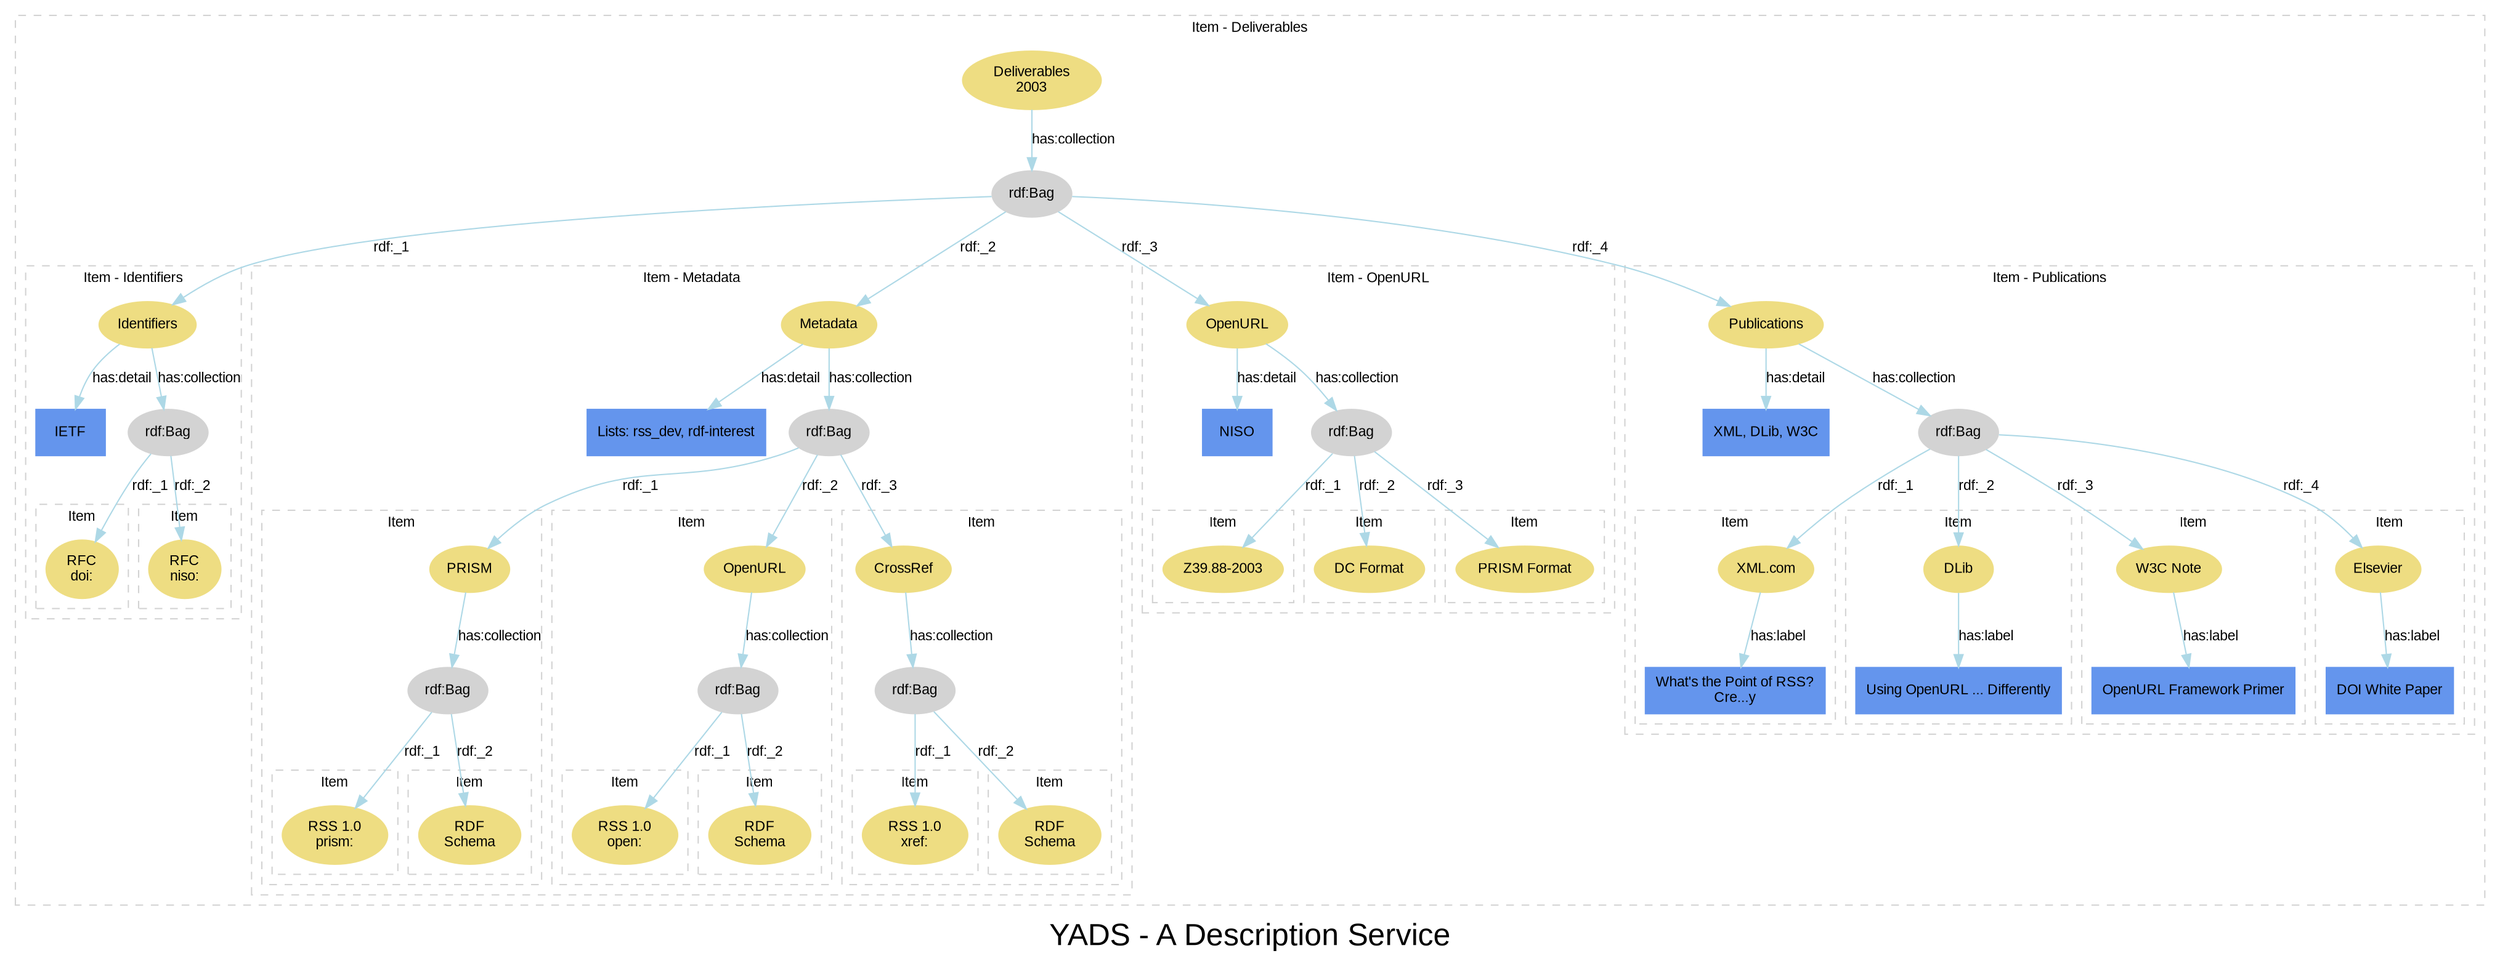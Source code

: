
digraph yads { 

graph [
  fontname=arial, fontsize=24
  label="YADS - A Description Service"
];
node [
  fontname=arial, fontsize=11, fontcolor=black,
  style=filled, color=cornflowerblue,
];
edge [
  fontname=arial, fontsize=11, fontcolor=black,
  style=filled, color=lightblue,
];
rankdir=TB;

subgraph cluster_1 {

  label="Item - Deliverables";
  fontname=arial; fontsize=11; fontcolor="black";
  style=dashed; color=lightgrey;

  ":_1" [label="Deliverables\n2003", color=lightgoldenrod];

  ":_1" -> ":_2" [label="has:collection", URL="yads#collection"];
  ":_2" [label="rdf:Bag", color=lightgrey];
  ":_2" [label="rdf:Bag", color=lightgrey, URL="rdf#Bag"];
  ":_2" -> ":_3" [label="rdf:_1", URL="rdf#_1"];
  ":_3" [label="isa:Item"]
  ":_2" -> ":_7" [label="rdf:_2", URL="rdf#_2"];
  ":_7" [label="isa:Item"]
  ":_2" -> ":_21" [label="rdf:_3", URL="rdf#_3"];
  ":_21" [label="isa:Item"]
  ":_2" -> ":_26" [label="rdf:_4", URL="rdf#_4"];
  ":_26" [label="isa:Item"]

subgraph cluster_3 {

  label="Item - Identifiers";
  fontname=arial; fontsize=11; fontcolor="black";
  style=dashed; color=lightgrey;

  ":_3" [label="Identifiers", color=lightgoldenrod];

  ":_3" -> "node_7" [label="has:detail", URL="yads#detail"];
  ":_3" -> ":_4" [label="has:collection", URL="yads#collection"];
  ":_4" [label="rdf:Bag", color=lightgrey];
  "node_7" [shape=box, label="IETF"];
  ":_4" [label="rdf:Bag", color=lightgrey, URL="rdf#Bag"];
  ":_4" -> ":_5" [label="rdf:_1", URL="rdf#_1"];
  ":_5" [label="isa:Item"]
  ":_4" -> ":_6" [label="rdf:_2", URL="rdf#_2"];
  ":_6" [label="isa:Item"]

subgraph cluster_5 {

  label="Item";
  fontname=arial; fontsize=11; fontcolor="black";
  style=dashed; color=lightgrey;

  ":_5" [label="RFC\ndoi:", color=lightgoldenrod];

}

subgraph cluster_6 {

  label="Item";
  fontname=arial; fontsize=11; fontcolor="black";
  style=dashed; color=lightgrey;

  ":_6" [label="RFC\nniso:", color=lightgoldenrod];

}

}

subgraph cluster_7 {

  label="Item - Metadata";
  fontname=arial; fontsize=11; fontcolor="black";
  style=dashed; color=lightgrey;

  ":_7" [label="Metadata", color=lightgoldenrod];

  ":_7" -> "node_15" [label="has:detail", URL="yads#detail"];
  ":_7" -> ":_8" [label="has:collection", URL="yads#collection"];
  ":_8" [label="rdf:Bag", color=lightgrey];
  "node_15" [shape=box, label="Lists: rss_dev, rdf-interest"];
  ":_8" [label="rdf:Bag", color=lightgrey, URL="rdf#Bag"];
  ":_8" -> ":_9" [label="rdf:_1", URL="rdf#_1"];
  ":_9" [label="isa:Item"]
  ":_8" -> ":_13" [label="rdf:_2", URL="rdf#_2"];
  ":_13" [label="isa:Item"]
  ":_8" -> ":_17" [label="rdf:_3", URL="rdf#_3"];
  ":_17" [label="isa:Item"]

subgraph cluster_9 {

  label="Item";
  fontname=arial; fontsize=11; fontcolor="black";
  style=dashed; color=lightgrey;

  ":_9" [label="PRISM", color=lightgoldenrod];

  ":_9" -> ":_10" [label="has:collection", URL="yads#collection"];
  ":_10" [label="rdf:Bag", color=lightgrey];
  ":_10" [label="rdf:Bag", color=lightgrey, URL="rdf#Bag"];
  ":_10" -> ":_11" [label="rdf:_1", URL="rdf#_1"];
  ":_11" [label="isa:Item"]
  ":_10" -> ":_12" [label="rdf:_2", URL="rdf#_2"];
  ":_12" [label="isa:Item"]

subgraph cluster_11 {

  label="Item";
  fontname=arial; fontsize=11; fontcolor="black";
  style=dashed; color=lightgrey;

  ":_11" [label="RSS 1.0\nprism:", color=lightgoldenrod];

}

subgraph cluster_12 {

  label="Item";
  fontname=arial; fontsize=11; fontcolor="black";
  style=dashed; color=lightgrey;

  ":_12" [label="RDF\nSchema", color=lightgoldenrod];

}

}

subgraph cluster_13 {

  label="Item";
  fontname=arial; fontsize=11; fontcolor="black";
  style=dashed; color=lightgrey;

  ":_13" [label="OpenURL", color=lightgoldenrod];

  ":_13" -> ":_14" [label="has:collection", URL="yads#collection"];
  ":_14" [label="rdf:Bag", color=lightgrey];
  ":_14" [label="rdf:Bag", color=lightgrey, URL="rdf#Bag"];
  ":_14" -> ":_15" [label="rdf:_1", URL="rdf#_1"];
  ":_15" [label="isa:Item"]
  ":_14" -> ":_16" [label="rdf:_2", URL="rdf#_2"];
  ":_16" [label="isa:Item"]

subgraph cluster_15 {

  label="Item";
  fontname=arial; fontsize=11; fontcolor="black";
  style=dashed; color=lightgrey;

  ":_15" [label="RSS 1.0\nopen:", color=lightgoldenrod];

}

subgraph cluster_16 {

  label="Item";
  fontname=arial; fontsize=11; fontcolor="black";
  style=dashed; color=lightgrey;

  ":_16" [label="RDF\nSchema", color=lightgoldenrod];

}

}

subgraph cluster_17 {

  label="Item";
  fontname=arial; fontsize=11; fontcolor="black";
  style=dashed; color=lightgrey;

  ":_17" [label="CrossRef", color=lightgoldenrod];

  ":_17" -> ":_18" [label="has:collection", URL="yads#collection"];
  ":_18" [label="rdf:Bag", color=lightgrey];
  ":_18" [label="rdf:Bag", color=lightgrey, URL="rdf#Bag"];
  ":_18" -> ":_19" [label="rdf:_1", URL="rdf#_1"];
  ":_19" [label="isa:Item"]
  ":_18" -> ":_20" [label="rdf:_2", URL="rdf#_2"];
  ":_20" [label="isa:Item"]

subgraph cluster_19 {

  label="Item";
  fontname=arial; fontsize=11; fontcolor="black";
  style=dashed; color=lightgrey;

  ":_19" [label="RSS 1.0\nxref:", color=lightgoldenrod];

}

subgraph cluster_20 {

  label="Item";
  fontname=arial; fontsize=11; fontcolor="black";
  style=dashed; color=lightgrey;

  ":_20" [label="RDF\nSchema", color=lightgoldenrod];

}

}

}

subgraph cluster_21 {

  label="Item - OpenURL";
  fontname=arial; fontsize=11; fontcolor="black";
  style=dashed; color=lightgrey;

  ":_21" [label="OpenURL", color=lightgoldenrod];

  ":_21" -> "node_40" [label="has:detail", URL="yads#detail"];
  ":_21" -> ":_22" [label="has:collection", URL="yads#collection"];
  ":_22" [label="rdf:Bag", color=lightgrey];
  "node_40" [shape=box, label="NISO"];
  ":_22" [label="rdf:Bag", color=lightgrey, URL="rdf#Bag"];
  ":_22" -> ":_23" [label="rdf:_1", URL="rdf#_1"];
  ":_23" [label="isa:Item"]
  ":_22" -> ":_24" [label="rdf:_2", URL="rdf#_2"];
  ":_24" [label="isa:Item"]
  ":_22" -> ":_25" [label="rdf:_3", URL="rdf#_3"];
  ":_25" [label="isa:Item"]

subgraph cluster_23 {

  label="Item";
  fontname=arial; fontsize=11; fontcolor="black";
  style=dashed; color=lightgrey;

  ":_23" [label="Z39.88-2003", color=lightgoldenrod];

}

subgraph cluster_24 {

  label="Item";
  fontname=arial; fontsize=11; fontcolor="black";
  style=dashed; color=lightgrey;

  ":_24" [label="DC Format", color=lightgoldenrod];

}

subgraph cluster_25 {

  label="Item";
  fontname=arial; fontsize=11; fontcolor="black";
  style=dashed; color=lightgrey;

  ":_25" [label="PRISM Format", color=lightgoldenrod];

}

}

subgraph cluster_26 {

  label="Item - Publications";
  fontname=arial; fontsize=11; fontcolor="black";
  style=dashed; color=lightgrey;

  ":_26" [label="Publications", color=lightgoldenrod];

  ":_26" -> "node_50" [label="has:detail", URL="yads#detail"];
  ":_26" -> ":_27" [label="has:collection", URL="yads#collection"];
  ":_27" [label="rdf:Bag", color=lightgrey];
  "node_50" [shape=box, label="XML, DLib, W3C"];
  ":_27" [label="rdf:Bag", color=lightgrey, URL="rdf#Bag"];
  ":_27" -> ":_28" [label="rdf:_1", URL="rdf#_1"];
  ":_28" [label="isa:Item"]
  ":_27" -> ":_29" [label="rdf:_2", URL="rdf#_2"];
  ":_29" [label="isa:Item"]
  ":_27" -> ":_30" [label="rdf:_3", URL="rdf#_3"];
  ":_30" [label="isa:Item"]
  ":_27" -> ":_31" [label="rdf:_4", URL="rdf#_4"];
  ":_31" [label="isa:Item"]

subgraph cluster_28 {

  label="Item";
  fontname=arial; fontsize=11; fontcolor="black";
  style=dashed; color=lightgrey;

  ":_28" [label="XML.com", color=lightgoldenrod];

  ":_28" -> "node_54" [label="has:label", URL="yads#label"];
  "node_54" [shape=box, label="What's the Point of RSS?\nCre...y"];
}

subgraph cluster_29 {

  label="Item";
  fontname=arial; fontsize=11; fontcolor="black";
  style=dashed; color=lightgrey;

  ":_29" [label="DLib", color=lightgoldenrod];

  ":_29" -> "node_57" [label="has:label", URL="yads#label"];
  "node_57" [shape=box, label="Using OpenURL ... Differently"];
}

subgraph cluster_30 {

  label="Item";
  fontname=arial; fontsize=11; fontcolor="black";
  style=dashed; color=lightgrey;

  ":_30" [label="W3C Note", color=lightgoldenrod];

  ":_30" -> "node_60" [label="has:label", URL="yads#label"];
  "node_60" [shape=box, label="OpenURL Framework Primer"];
}

subgraph cluster_31 {

  label="Item";
  fontname=arial; fontsize=11; fontcolor="black";
  style=dashed; color=lightgrey;

  ":_31" [label="Elsevier", color=lightgoldenrod];

  ":_31" -> "node_63" [label="has:label", URL="yads#label"];
  "node_63" [shape=box, label="DOI White Paper"];
}

}

}

}
